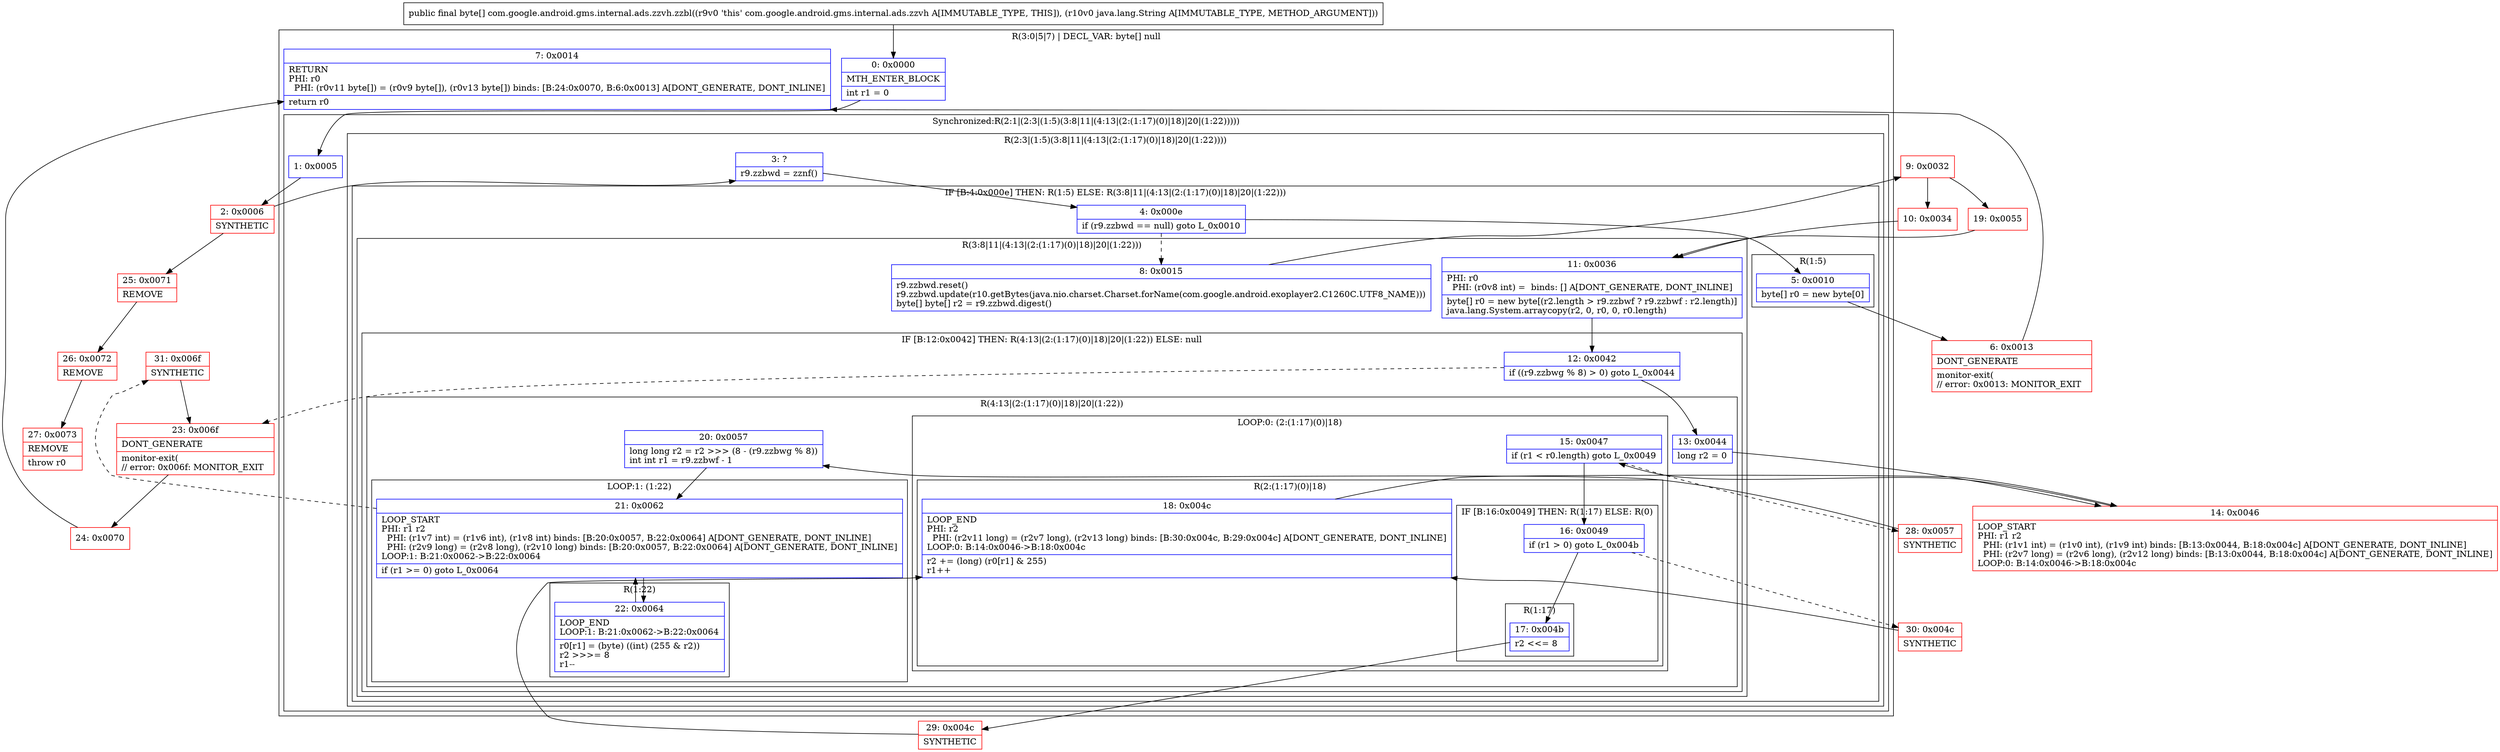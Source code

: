 digraph "CFG forcom.google.android.gms.internal.ads.zzvh.zzbl(Ljava\/lang\/String;)[B" {
subgraph cluster_Region_2078197457 {
label = "R(3:0|5|7) | DECL_VAR: byte[] null\l";
node [shape=record,color=blue];
Node_0 [shape=record,label="{0\:\ 0x0000|MTH_ENTER_BLOCK\l|int r1 = 0\l}"];
subgraph cluster_SynchronizedRegion_1925121591 {
label = "Synchronized:R(2:1|(2:3|(1:5)(3:8|11|(4:13|(2:(1:17)(0)|18)|20|(1:22)))))";
node [shape=record,color=blue];
Node_1 [shape=record,label="{1\:\ 0x0005}"];
subgraph cluster_Region_575408849 {
label = "R(2:3|(1:5)(3:8|11|(4:13|(2:(1:17)(0)|18)|20|(1:22))))";
node [shape=record,color=blue];
Node_3 [shape=record,label="{3\:\ ?|r9.zzbwd = zznf()\l}"];
subgraph cluster_IfRegion_1395312881 {
label = "IF [B:4:0x000e] THEN: R(1:5) ELSE: R(3:8|11|(4:13|(2:(1:17)(0)|18)|20|(1:22)))";
node [shape=record,color=blue];
Node_4 [shape=record,label="{4\:\ 0x000e|if (r9.zzbwd == null) goto L_0x0010\l}"];
subgraph cluster_Region_1167445536 {
label = "R(1:5)";
node [shape=record,color=blue];
Node_5 [shape=record,label="{5\:\ 0x0010|byte[] r0 = new byte[0]\l}"];
}
subgraph cluster_Region_1631395845 {
label = "R(3:8|11|(4:13|(2:(1:17)(0)|18)|20|(1:22)))";
node [shape=record,color=blue];
Node_8 [shape=record,label="{8\:\ 0x0015|r9.zzbwd.reset()\lr9.zzbwd.update(r10.getBytes(java.nio.charset.Charset.forName(com.google.android.exoplayer2.C1260C.UTF8_NAME)))\lbyte[] byte[] r2 = r9.zzbwd.digest()\l}"];
Node_11 [shape=record,label="{11\:\ 0x0036|PHI: r0 \l  PHI: (r0v8 int) =  binds: [] A[DONT_GENERATE, DONT_INLINE]\l|byte[] r0 = new byte[(r2.length \> r9.zzbwf ? r9.zzbwf : r2.length)]\ljava.lang.System.arraycopy(r2, 0, r0, 0, r0.length)\l}"];
subgraph cluster_IfRegion_807906294 {
label = "IF [B:12:0x0042] THEN: R(4:13|(2:(1:17)(0)|18)|20|(1:22)) ELSE: null";
node [shape=record,color=blue];
Node_12 [shape=record,label="{12\:\ 0x0042|if ((r9.zzbwg % 8) \> 0) goto L_0x0044\l}"];
subgraph cluster_Region_17248946 {
label = "R(4:13|(2:(1:17)(0)|18)|20|(1:22))";
node [shape=record,color=blue];
Node_13 [shape=record,label="{13\:\ 0x0044|long r2 = 0\l}"];
subgraph cluster_LoopRegion_1484758652 {
label = "LOOP:0: (2:(1:17)(0)|18)";
node [shape=record,color=blue];
Node_15 [shape=record,label="{15\:\ 0x0047|if (r1 \< r0.length) goto L_0x0049\l}"];
subgraph cluster_Region_1430397586 {
label = "R(2:(1:17)(0)|18)";
node [shape=record,color=blue];
subgraph cluster_IfRegion_1817742097 {
label = "IF [B:16:0x0049] THEN: R(1:17) ELSE: R(0)";
node [shape=record,color=blue];
Node_16 [shape=record,label="{16\:\ 0x0049|if (r1 \> 0) goto L_0x004b\l}"];
subgraph cluster_Region_699347328 {
label = "R(1:17)";
node [shape=record,color=blue];
Node_17 [shape=record,label="{17\:\ 0x004b|r2 \<\<= 8\l}"];
}
subgraph cluster_Region_983801211 {
label = "R(0)";
node [shape=record,color=blue];
}
}
Node_18 [shape=record,label="{18\:\ 0x004c|LOOP_END\lPHI: r2 \l  PHI: (r2v11 long) = (r2v7 long), (r2v13 long) binds: [B:30:0x004c, B:29:0x004c] A[DONT_GENERATE, DONT_INLINE]\lLOOP:0: B:14:0x0046\-\>B:18:0x004c\l|r2 += (long) (r0[r1] & 255)\lr1++\l}"];
}
}
Node_20 [shape=record,label="{20\:\ 0x0057|long long r2 = r2 \>\>\> (8 \- (r9.zzbwg % 8))\lint int r1 = r9.zzbwf \- 1\l}"];
subgraph cluster_LoopRegion_1242902373 {
label = "LOOP:1: (1:22)";
node [shape=record,color=blue];
Node_21 [shape=record,label="{21\:\ 0x0062|LOOP_START\lPHI: r1 r2 \l  PHI: (r1v7 int) = (r1v6 int), (r1v8 int) binds: [B:20:0x0057, B:22:0x0064] A[DONT_GENERATE, DONT_INLINE]\l  PHI: (r2v9 long) = (r2v8 long), (r2v10 long) binds: [B:20:0x0057, B:22:0x0064] A[DONT_GENERATE, DONT_INLINE]\lLOOP:1: B:21:0x0062\-\>B:22:0x0064\l|if (r1 \>= 0) goto L_0x0064\l}"];
subgraph cluster_Region_563745208 {
label = "R(1:22)";
node [shape=record,color=blue];
Node_22 [shape=record,label="{22\:\ 0x0064|LOOP_END\lLOOP:1: B:21:0x0062\-\>B:22:0x0064\l|r0[r1] = (byte) ((int) (255 & r2))\lr2 \>\>\>= 8\lr1\-\-\l}"];
}
}
}
}
}
}
}
}
Node_7 [shape=record,label="{7\:\ 0x0014|RETURN\lPHI: r0 \l  PHI: (r0v11 byte[]) = (r0v9 byte[]), (r0v13 byte[]) binds: [B:24:0x0070, B:6:0x0013] A[DONT_GENERATE, DONT_INLINE]\l|return r0\l}"];
}
Node_2 [shape=record,color=red,label="{2\:\ 0x0006|SYNTHETIC\l}"];
Node_6 [shape=record,color=red,label="{6\:\ 0x0013|DONT_GENERATE\l|monitor\-exit(\l\/\/ error: 0x0013: MONITOR_EXIT  \l}"];
Node_9 [shape=record,color=red,label="{9\:\ 0x0032}"];
Node_10 [shape=record,color=red,label="{10\:\ 0x0034}"];
Node_14 [shape=record,color=red,label="{14\:\ 0x0046|LOOP_START\lPHI: r1 r2 \l  PHI: (r1v1 int) = (r1v0 int), (r1v9 int) binds: [B:13:0x0044, B:18:0x004c] A[DONT_GENERATE, DONT_INLINE]\l  PHI: (r2v7 long) = (r2v6 long), (r2v12 long) binds: [B:13:0x0044, B:18:0x004c] A[DONT_GENERATE, DONT_INLINE]\lLOOP:0: B:14:0x0046\-\>B:18:0x004c\l}"];
Node_19 [shape=record,color=red,label="{19\:\ 0x0055}"];
Node_23 [shape=record,color=red,label="{23\:\ 0x006f|DONT_GENERATE\l|monitor\-exit(\l\/\/ error: 0x006f: MONITOR_EXIT  \l}"];
Node_24 [shape=record,color=red,label="{24\:\ 0x0070}"];
Node_25 [shape=record,color=red,label="{25\:\ 0x0071|REMOVE\l}"];
Node_26 [shape=record,color=red,label="{26\:\ 0x0072|REMOVE\l}"];
Node_27 [shape=record,color=red,label="{27\:\ 0x0073|REMOVE\l|throw r0\l}"];
Node_28 [shape=record,color=red,label="{28\:\ 0x0057|SYNTHETIC\l}"];
Node_29 [shape=record,color=red,label="{29\:\ 0x004c|SYNTHETIC\l}"];
Node_30 [shape=record,color=red,label="{30\:\ 0x004c|SYNTHETIC\l}"];
Node_31 [shape=record,color=red,label="{31\:\ 0x006f|SYNTHETIC\l}"];
MethodNode[shape=record,label="{public final byte[] com.google.android.gms.internal.ads.zzvh.zzbl((r9v0 'this' com.google.android.gms.internal.ads.zzvh A[IMMUTABLE_TYPE, THIS]), (r10v0 java.lang.String A[IMMUTABLE_TYPE, METHOD_ARGUMENT])) }"];
MethodNode -> Node_0;
Node_0 -> Node_1;
Node_1 -> Node_2;
Node_3 -> Node_4;
Node_4 -> Node_5;
Node_4 -> Node_8[style=dashed];
Node_5 -> Node_6;
Node_8 -> Node_9;
Node_11 -> Node_12;
Node_12 -> Node_13;
Node_12 -> Node_23[style=dashed];
Node_13 -> Node_14;
Node_15 -> Node_16;
Node_15 -> Node_28[style=dashed];
Node_16 -> Node_17;
Node_16 -> Node_30[style=dashed];
Node_17 -> Node_29;
Node_18 -> Node_14;
Node_20 -> Node_21;
Node_21 -> Node_22;
Node_21 -> Node_31[style=dashed];
Node_22 -> Node_21;
Node_2 -> Node_3;
Node_2 -> Node_25;
Node_6 -> Node_7;
Node_9 -> Node_10;
Node_9 -> Node_19;
Node_10 -> Node_11;
Node_14 -> Node_15;
Node_19 -> Node_11;
Node_23 -> Node_24;
Node_24 -> Node_7;
Node_25 -> Node_26;
Node_26 -> Node_27;
Node_28 -> Node_20;
Node_29 -> Node_18;
Node_30 -> Node_18;
Node_31 -> Node_23;
}

